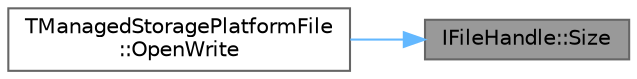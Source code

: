digraph "IFileHandle::Size"
{
 // INTERACTIVE_SVG=YES
 // LATEX_PDF_SIZE
  bgcolor="transparent";
  edge [fontname=Helvetica,fontsize=10,labelfontname=Helvetica,labelfontsize=10];
  node [fontname=Helvetica,fontsize=10,shape=box,height=0.2,width=0.4];
  rankdir="RL";
  Node1 [id="Node000001",label="IFileHandle::Size",height=0.2,width=0.4,color="gray40", fillcolor="grey60", style="filled", fontcolor="black",tooltip="Return the total size of the file."];
  Node1 -> Node2 [id="edge1_Node000001_Node000002",dir="back",color="steelblue1",style="solid",tooltip=" "];
  Node2 [id="Node000002",label="TManagedStoragePlatformFile\l::OpenWrite",height=0.2,width=0.4,color="grey40", fillcolor="white", style="filled",URL="$dd/d11/classTManagedStoragePlatformFile.html#ac6c3112dbe0da6db46aa424217f40c65",tooltip=" "];
}
